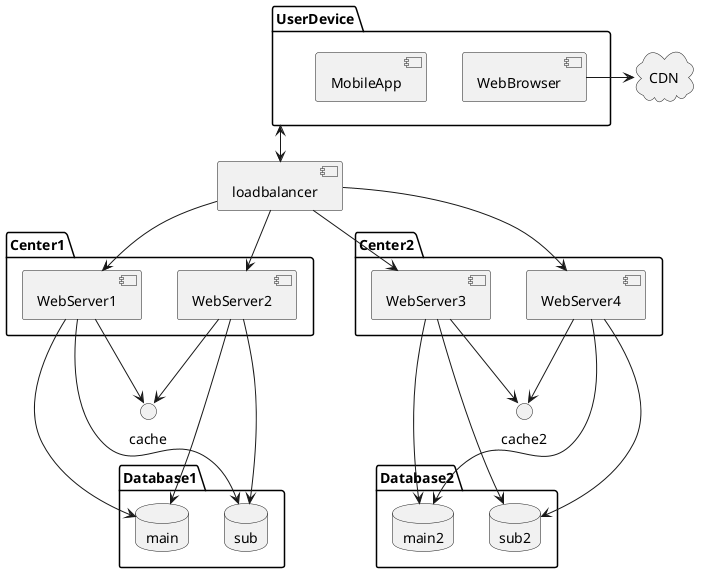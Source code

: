 @startuml
package UserDevice {
    component WebBrowser
    component MobileApp
}
cloud CDN
WebBrowser -right-> CDN
component loadbalancer

package Center1 {
    component WebServer1
    component WebServer2
}

package Center2 {
    component WebServer3
    component WebServer4
}

package Database1 {
    database main
    database sub
}

package Database2 {
    database main2
    database sub2
}

UserDevice <-down-> loadbalancer
loadbalancer -down-> WebServer1
loadbalancer -down-> WebServer2
loadbalancer -down-> WebServer3
loadbalancer -down-> WebServer4
WebServer1 -down--> main
WebServer1 -down--> sub
WebServer2 -down--> main
WebServer2 -down--> sub
WebServer1 -down-> cache
WebServer2 -down-> cache

WebServer3 -down--> main2
WebServer3 -down--> sub2
WebServer4 -down--> main2
WebServer4 -down--> sub2
WebServer3 -down-> cache2
WebServer4 -down-> cache2

@enduml